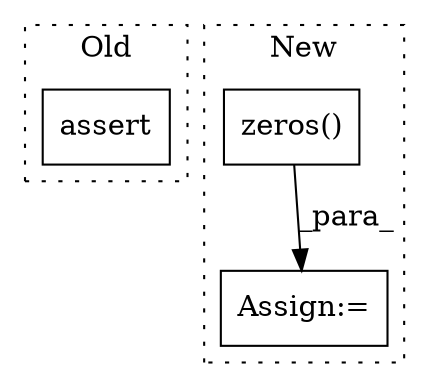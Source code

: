 digraph G {
subgraph cluster0 {
1 [label="assert" a="65" s="1373" l="7" shape="box"];
label = "Old";
style="dotted";
}
subgraph cluster1 {
2 [label="zeros()" a="75" s="3533,3556" l="9,1" shape="box"];
3 [label="Assign:=" a="68" s="3277" l="3" shape="box"];
label = "New";
style="dotted";
}
2 -> 3 [label="_para_"];
}